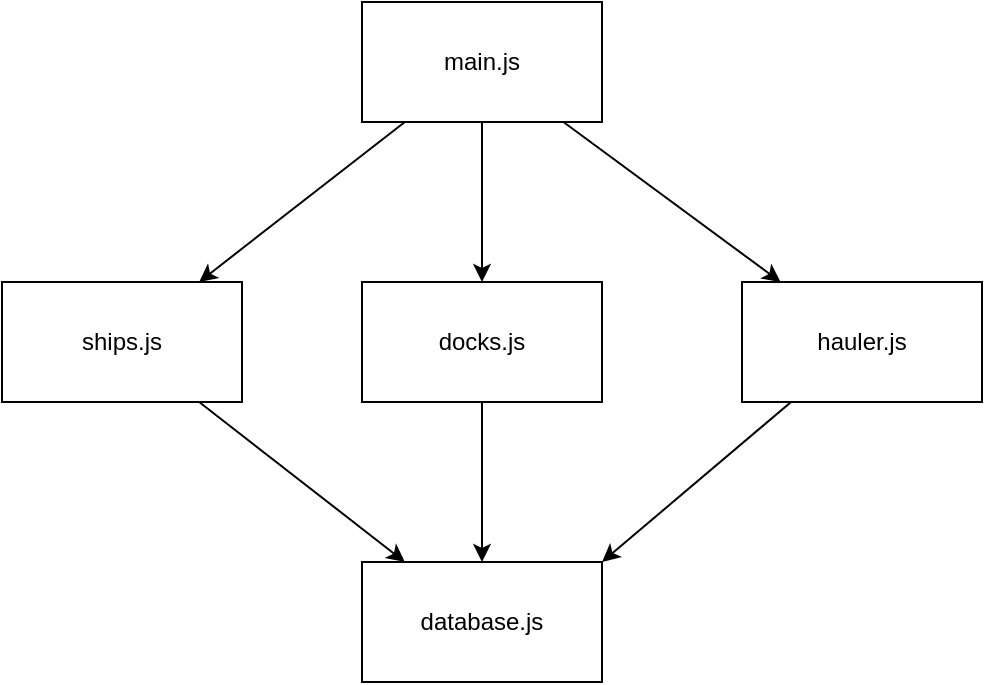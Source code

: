 <mxfile>
    <diagram id="YgFv1rWMzlm8GTtuUBvh" name="Page-1">
        <mxGraphModel dx="526" dy="447" grid="1" gridSize="10" guides="1" tooltips="1" connect="1" arrows="1" fold="1" page="1" pageScale="1" pageWidth="850" pageHeight="1100" math="0" shadow="0">
            <root>
                <mxCell id="0"/>
                <mxCell id="1" parent="0"/>
                <mxCell id="5" value="" style="edgeStyle=none;html=1;" edge="1" parent="1" source="3" target="4">
                    <mxGeometry relative="1" as="geometry"/>
                </mxCell>
                <mxCell id="7" value="" style="edgeStyle=none;html=1;" edge="1" parent="1" source="3" target="6">
                    <mxGeometry relative="1" as="geometry"/>
                </mxCell>
                <mxCell id="9" value="" style="edgeStyle=none;html=1;" edge="1" parent="1" source="3" target="8">
                    <mxGeometry relative="1" as="geometry"/>
                </mxCell>
                <mxCell id="3" value="main.js" style="whiteSpace=wrap;html=1;" vertex="1" parent="1">
                    <mxGeometry x="190" y="70" width="120" height="60" as="geometry"/>
                </mxCell>
                <mxCell id="12" style="edgeStyle=none;html=1;" edge="1" parent="1" source="4" target="10">
                    <mxGeometry relative="1" as="geometry"/>
                </mxCell>
                <mxCell id="4" value="ships.js" style="whiteSpace=wrap;html=1;" vertex="1" parent="1">
                    <mxGeometry x="10" y="210" width="120" height="60" as="geometry"/>
                </mxCell>
                <mxCell id="13" style="edgeStyle=none;html=1;entryX=1;entryY=0;entryDx=0;entryDy=0;" edge="1" parent="1" source="6" target="10">
                    <mxGeometry relative="1" as="geometry"/>
                </mxCell>
                <mxCell id="6" value="hauler.js" style="whiteSpace=wrap;html=1;" vertex="1" parent="1">
                    <mxGeometry x="380" y="210" width="120" height="60" as="geometry"/>
                </mxCell>
                <mxCell id="11" value="" style="edgeStyle=none;html=1;" edge="1" parent="1" source="8" target="10">
                    <mxGeometry relative="1" as="geometry"/>
                </mxCell>
                <mxCell id="8" value="docks.js" style="whiteSpace=wrap;html=1;" vertex="1" parent="1">
                    <mxGeometry x="190" y="210" width="120" height="60" as="geometry"/>
                </mxCell>
                <mxCell id="10" value="database.js" style="whiteSpace=wrap;html=1;" vertex="1" parent="1">
                    <mxGeometry x="190" y="350" width="120" height="60" as="geometry"/>
                </mxCell>
            </root>
        </mxGraphModel>
    </diagram>
</mxfile>